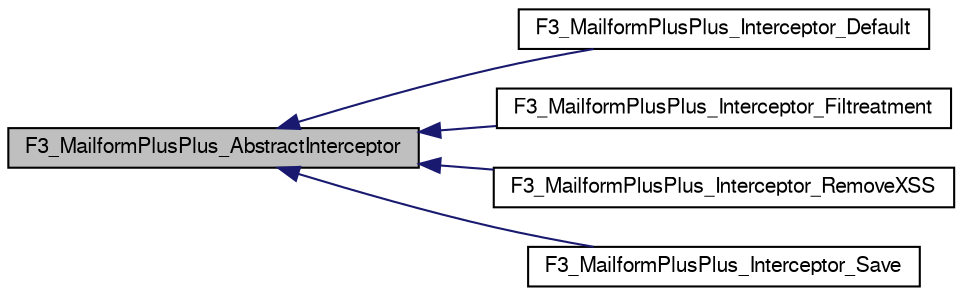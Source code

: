 digraph G
{
  edge [fontname="FreeSans",fontsize="10",labelfontname="FreeSans",labelfontsize="10"];
  node [fontname="FreeSans",fontsize="10",shape=record];
  rankdir=LR;
  Node1 [label="F3_MailformPlusPlus_AbstractInterceptor",height=0.2,width=0.4,color="black", fillcolor="grey75", style="filled" fontcolor="black"];
  Node1 -> Node2 [dir=back,color="midnightblue",fontsize="10",style="solid",fontname="FreeSans"];
  Node2 [label="F3_MailformPlusPlus_Interceptor_Default",height=0.2,width=0.4,color="black", fillcolor="white", style="filled",URL="$db/d31/class_f3___mailform_plus_plus___interceptor___default.html"];
  Node1 -> Node3 [dir=back,color="midnightblue",fontsize="10",style="solid",fontname="FreeSans"];
  Node3 [label="F3_MailformPlusPlus_Interceptor_Filtreatment",height=0.2,width=0.4,color="black", fillcolor="white", style="filled",URL="$da/d52/class_f3___mailform_plus_plus___interceptor___filtreatment.html"];
  Node1 -> Node4 [dir=back,color="midnightblue",fontsize="10",style="solid",fontname="FreeSans"];
  Node4 [label="F3_MailformPlusPlus_Interceptor_RemoveXSS",height=0.2,width=0.4,color="black", fillcolor="white", style="filled",URL="$d5/d01/class_f3___mailform_plus_plus___interceptor___remove_x_s_s.html"];
  Node1 -> Node5 [dir=back,color="midnightblue",fontsize="10",style="solid",fontname="FreeSans"];
  Node5 [label="F3_MailformPlusPlus_Interceptor_Save",height=0.2,width=0.4,color="black", fillcolor="white", style="filled",URL="$df/d7e/class_f3___mailform_plus_plus___interceptor___save.html"];
}
